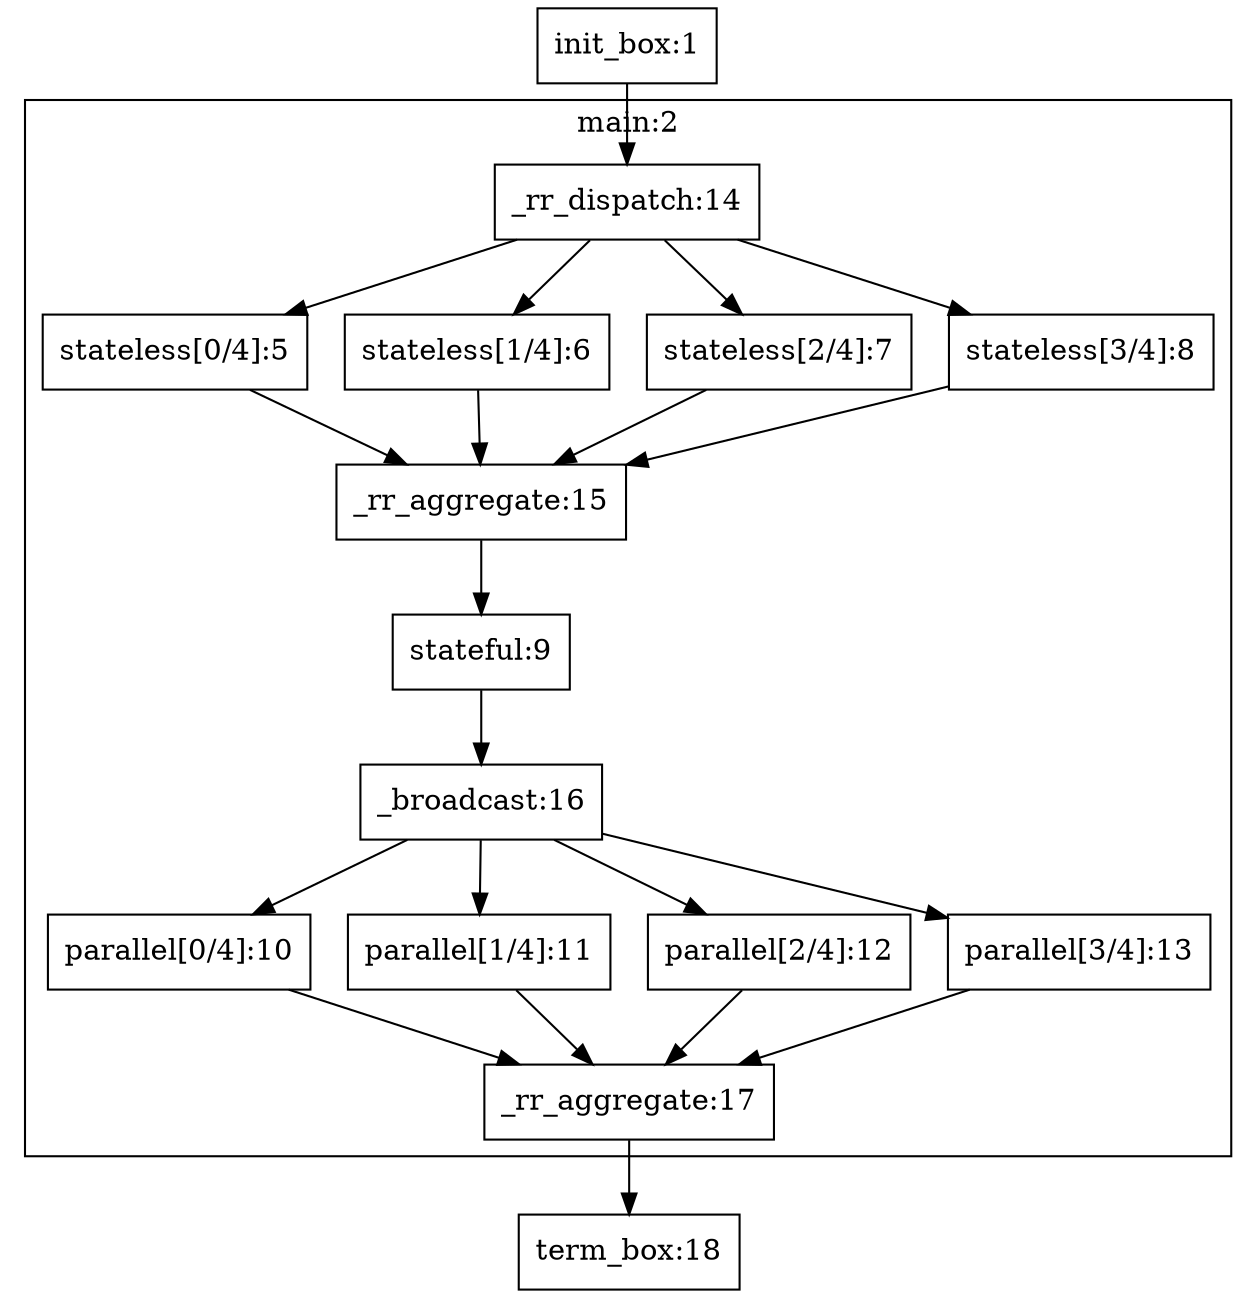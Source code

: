 digraph G {
	"1" [ shape=box, label="init_box:1" ];
	subgraph "clustermain:2" { label="main:2";
		"14" [ shape=box, label="_rr_dispatch:14" ];
		"5" [ shape=box, label="stateless[0/4]:5" ];
		"6" [ shape=box, label="stateless[1/4]:6" ];
		"7" [ shape=box, label="stateless[2/4]:7" ];
		"8" [ shape=box, label="stateless[3/4]:8" ];
		"15" [ shape=box, label="_rr_aggregate:15" ];
		"9" [ shape=box, label="stateful:9" ];
		"16" [ shape=box, label="_broadcast:16" ];
		"10" [ shape=box, label="parallel[0/4]:10" ];
		"11" [ shape=box, label="parallel[1/4]:11" ];
		"12" [ shape=box, label="parallel[2/4]:12" ];
		"13" [ shape=box, label="parallel[3/4]:13" ];
		"17" [ shape=box, label="_rr_aggregate:17" ];
	}
	"18" [ shape=box, label="term_box:18" ];
"1" -> "14" [label=""];
"14" -> "5" [label=""];
"14" -> "6" [label=""];
"14" -> "7" [label=""];
"14" -> "8" [label=""];
"5" -> "15" [label=""];
"6" -> "15" [label=""];
"7" -> "15" [label=""];
"8" -> "15" [label=""];
"15" -> "9" [label=""];
"9" -> "16" [label=""];
"16" -> "10" [label=""];
"16" -> "11" [label=""];
"16" -> "12" [label=""];
"16" -> "13" [label=""];
"10" -> "17" [label=""];
"11" -> "17" [label=""];
"12" -> "17" [label=""];
"13" -> "17" [label=""];
"17" -> "18" [label=""];
}
